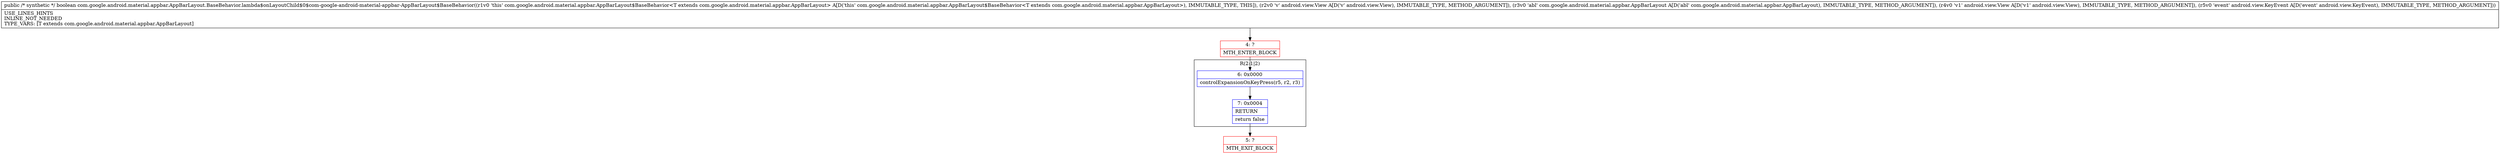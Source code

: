 digraph "CFG forcom.google.android.material.appbar.AppBarLayout.BaseBehavior.lambda$onLayoutChild$0$com\-google\-android\-material\-appbar\-AppBarLayout$BaseBehavior(Landroid\/view\/View;Lcom\/google\/android\/material\/appbar\/AppBarLayout;Landroid\/view\/View;Landroid\/view\/KeyEvent;)Z" {
subgraph cluster_Region_1810529828 {
label = "R(2:1|2)";
node [shape=record,color=blue];
Node_6 [shape=record,label="{6\:\ 0x0000|controlExpansionOnKeyPress(r5, r2, r3)\l}"];
Node_7 [shape=record,label="{7\:\ 0x0004|RETURN\l|return false\l}"];
}
Node_4 [shape=record,color=red,label="{4\:\ ?|MTH_ENTER_BLOCK\l}"];
Node_5 [shape=record,color=red,label="{5\:\ ?|MTH_EXIT_BLOCK\l}"];
MethodNode[shape=record,label="{public \/* synthetic *\/ boolean com.google.android.material.appbar.AppBarLayout.BaseBehavior.lambda$onLayoutChild$0$com\-google\-android\-material\-appbar\-AppBarLayout$BaseBehavior((r1v0 'this' com.google.android.material.appbar.AppBarLayout$BaseBehavior\<T extends com.google.android.material.appbar.AppBarLayout\> A[D('this' com.google.android.material.appbar.AppBarLayout$BaseBehavior\<T extends com.google.android.material.appbar.AppBarLayout\>), IMMUTABLE_TYPE, THIS]), (r2v0 'v' android.view.View A[D('v' android.view.View), IMMUTABLE_TYPE, METHOD_ARGUMENT]), (r3v0 'abl' com.google.android.material.appbar.AppBarLayout A[D('abl' com.google.android.material.appbar.AppBarLayout), IMMUTABLE_TYPE, METHOD_ARGUMENT]), (r4v0 'v1' android.view.View A[D('v1' android.view.View), IMMUTABLE_TYPE, METHOD_ARGUMENT]), (r5v0 'event' android.view.KeyEvent A[D('event' android.view.KeyEvent), IMMUTABLE_TYPE, METHOD_ARGUMENT]))  | USE_LINES_HINTS\lINLINE_NOT_NEEDED\lTYPE_VARS: [T extends com.google.android.material.appbar.AppBarLayout]\l}"];
MethodNode -> Node_4;Node_6 -> Node_7;
Node_7 -> Node_5;
Node_4 -> Node_6;
}

